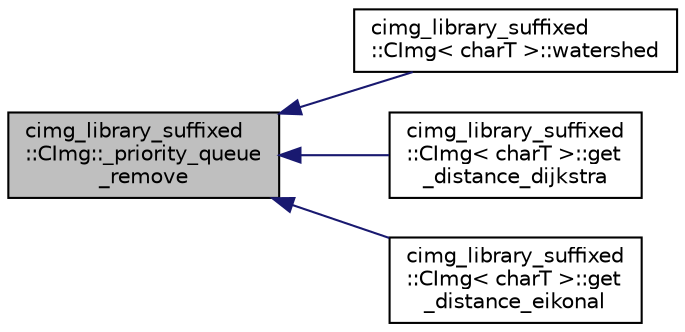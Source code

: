 digraph "cimg_library_suffixed::CImg::_priority_queue_remove"
{
  edge [fontname="Helvetica",fontsize="10",labelfontname="Helvetica",labelfontsize="10"];
  node [fontname="Helvetica",fontsize="10",shape=record];
  rankdir="LR";
  Node267 [label="cimg_library_suffixed\l::CImg::_priority_queue\l_remove",height=0.2,width=0.4,color="black", fillcolor="grey75", style="filled", fontcolor="black"];
  Node267 -> Node268 [dir="back",color="midnightblue",fontsize="10",style="solid",fontname="Helvetica"];
  Node268 [label="cimg_library_suffixed\l::CImg\< charT \>::watershed",height=0.2,width=0.4,color="black", fillcolor="white", style="filled",URL="$structcimg__library__suffixed_1_1_c_img.html#a6c93c9f308c168756831884f1aa829af",tooltip="Compute watershed transform. "];
  Node267 -> Node269 [dir="back",color="midnightblue",fontsize="10",style="solid",fontname="Helvetica"];
  Node269 [label="cimg_library_suffixed\l::CImg\< charT \>::get\l_distance_dijkstra",height=0.2,width=0.4,color="black", fillcolor="white", style="filled",URL="$structcimg__library__suffixed_1_1_c_img.html#ab461b8b649f269f33f4eedba90d1a84e",tooltip="Compute distance map to a specified value, according to a custom metric (use dijkstra algorithm) ..."];
  Node267 -> Node270 [dir="back",color="midnightblue",fontsize="10",style="solid",fontname="Helvetica"];
  Node270 [label="cimg_library_suffixed\l::CImg\< charT \>::get\l_distance_eikonal",height=0.2,width=0.4,color="black", fillcolor="white", style="filled",URL="$structcimg__library__suffixed_1_1_c_img.html#a2b1addf2e74607a44640f82f88916d37",tooltip="Compute distance map to one source point, according to a custom metric (use fast marching algorithm)..."];
}
